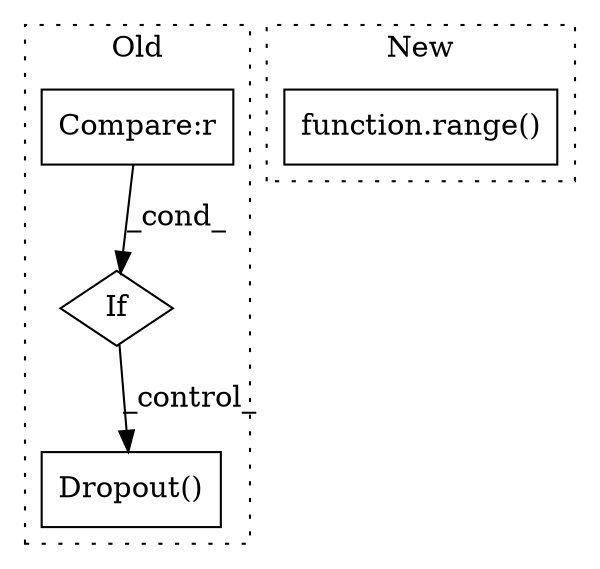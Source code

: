 digraph G {
subgraph cluster0 {
1 [label="Dropout()" a="75" s="4693,4711" l="11,1" shape="box"];
3 [label="If" a="96" s="4573,4595" l="0,14" shape="diamond"];
4 [label="Compare:r" a="40" s="4573" l="22" shape="box"];
label = "Old";
style="dotted";
}
subgraph cluster1 {
2 [label="function.range()" a="75" s="2159,2179" l="6,1" shape="box"];
label = "New";
style="dotted";
}
3 -> 1 [label="_control_"];
4 -> 3 [label="_cond_"];
}